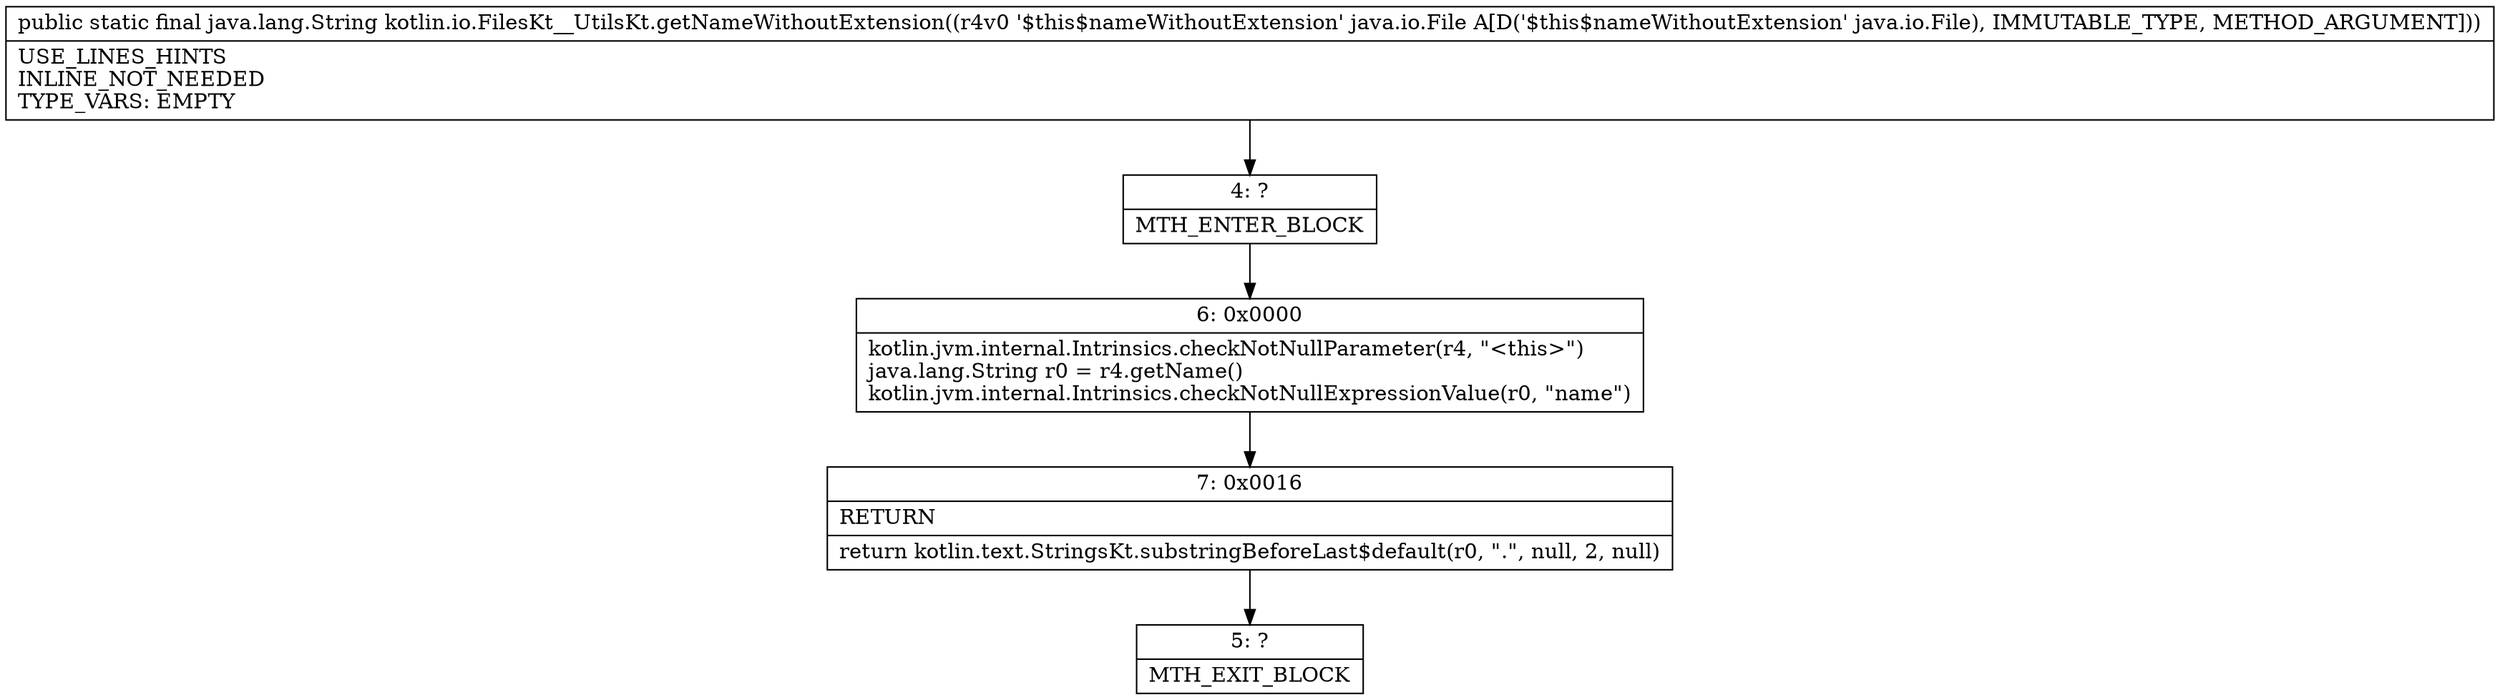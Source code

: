 digraph "CFG forkotlin.io.FilesKt__UtilsKt.getNameWithoutExtension(Ljava\/io\/File;)Ljava\/lang\/String;" {
Node_4 [shape=record,label="{4\:\ ?|MTH_ENTER_BLOCK\l}"];
Node_6 [shape=record,label="{6\:\ 0x0000|kotlin.jvm.internal.Intrinsics.checkNotNullParameter(r4, \"\<this\>\")\ljava.lang.String r0 = r4.getName()\lkotlin.jvm.internal.Intrinsics.checkNotNullExpressionValue(r0, \"name\")\l}"];
Node_7 [shape=record,label="{7\:\ 0x0016|RETURN\l|return kotlin.text.StringsKt.substringBeforeLast$default(r0, \".\", null, 2, null)\l}"];
Node_5 [shape=record,label="{5\:\ ?|MTH_EXIT_BLOCK\l}"];
MethodNode[shape=record,label="{public static final java.lang.String kotlin.io.FilesKt__UtilsKt.getNameWithoutExtension((r4v0 '$this$nameWithoutExtension' java.io.File A[D('$this$nameWithoutExtension' java.io.File), IMMUTABLE_TYPE, METHOD_ARGUMENT]))  | USE_LINES_HINTS\lINLINE_NOT_NEEDED\lTYPE_VARS: EMPTY\l}"];
MethodNode -> Node_4;Node_4 -> Node_6;
Node_6 -> Node_7;
Node_7 -> Node_5;
}

